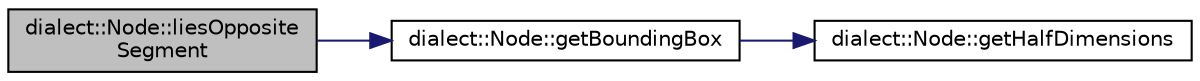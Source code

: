 digraph "dialect::Node::liesOppositeSegment"
{
  edge [fontname="Helvetica",fontsize="10",labelfontname="Helvetica",labelfontsize="10"];
  node [fontname="Helvetica",fontsize="10",shape=record];
  rankdir="LR";
  Node41 [label="dialect::Node::liesOpposite\lSegment",height=0.2,width=0.4,color="black", fillcolor="grey75", style="filled", fontcolor="black"];
  Node41 -> Node42 [color="midnightblue",fontsize="10",style="solid",fontname="Helvetica"];
  Node42 [label="dialect::Node::getBoundingBox",height=0.2,width=0.4,color="black", fillcolor="white", style="filled",URL="$classdialect_1_1Node.html#ab0a9057b2983b2c2d1b0d9b11ede9d46",tooltip="Get the bounding box for this Node. "];
  Node42 -> Node43 [color="midnightblue",fontsize="10",style="solid",fontname="Helvetica"];
  Node43 [label="dialect::Node::getHalfDimensions",height=0.2,width=0.4,color="black", fillcolor="white", style="filled",URL="$classdialect_1_1Node.html#a41a05e456ef8c8cc7d1ae148786a2356",tooltip="Get an ordered pair (half-width, half-height) for this Node. "];
}
